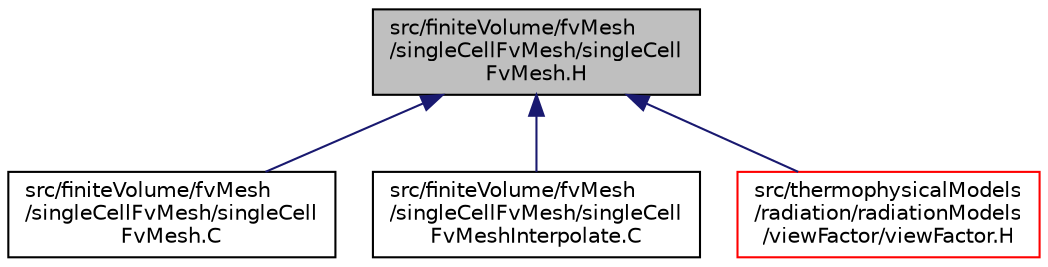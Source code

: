 digraph "src/finiteVolume/fvMesh/singleCellFvMesh/singleCellFvMesh.H"
{
  bgcolor="transparent";
  edge [fontname="Helvetica",fontsize="10",labelfontname="Helvetica",labelfontsize="10"];
  node [fontname="Helvetica",fontsize="10",shape=record];
  Node1 [label="src/finiteVolume/fvMesh\l/singleCellFvMesh/singleCell\lFvMesh.H",height=0.2,width=0.4,color="black", fillcolor="grey75", style="filled", fontcolor="black"];
  Node1 -> Node2 [dir="back",color="midnightblue",fontsize="10",style="solid",fontname="Helvetica"];
  Node2 [label="src/finiteVolume/fvMesh\l/singleCellFvMesh/singleCell\lFvMesh.C",height=0.2,width=0.4,color="black",URL="$a05957.html"];
  Node1 -> Node3 [dir="back",color="midnightblue",fontsize="10",style="solid",fontname="Helvetica"];
  Node3 [label="src/finiteVolume/fvMesh\l/singleCellFvMesh/singleCell\lFvMeshInterpolate.C",height=0.2,width=0.4,color="black",URL="$a05959.html"];
  Node1 -> Node4 [dir="back",color="midnightblue",fontsize="10",style="solid",fontname="Helvetica"];
  Node4 [label="src/thermophysicalModels\l/radiation/radiationModels\l/viewFactor/viewFactor.H",height=0.2,width=0.4,color="red",URL="$a10155.html"];
}
